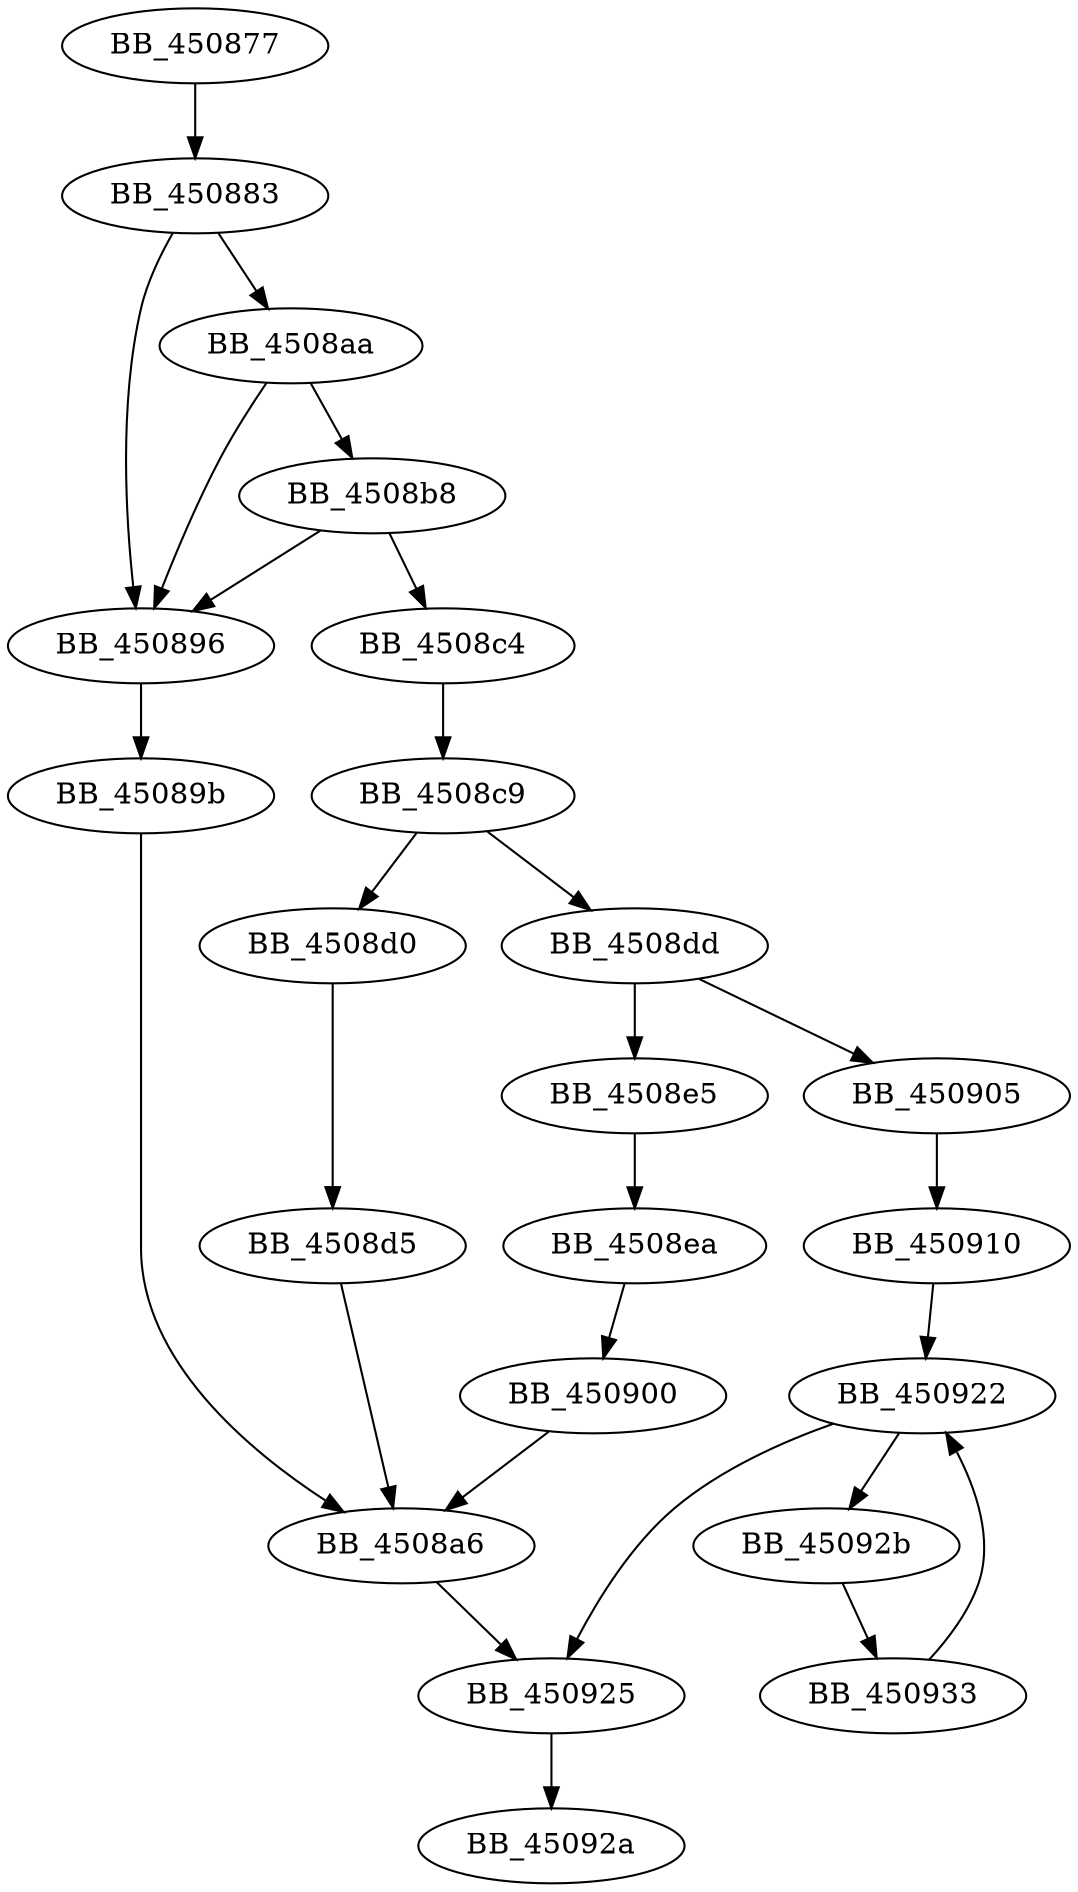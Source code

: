 DiGraph sub_450877{
BB_450877->BB_450883
BB_450883->BB_450896
BB_450883->BB_4508aa
BB_450896->BB_45089b
BB_45089b->BB_4508a6
BB_4508a6->BB_450925
BB_4508aa->BB_450896
BB_4508aa->BB_4508b8
BB_4508b8->BB_450896
BB_4508b8->BB_4508c4
BB_4508c4->BB_4508c9
BB_4508c9->BB_4508d0
BB_4508c9->BB_4508dd
BB_4508d0->BB_4508d5
BB_4508d5->BB_4508a6
BB_4508dd->BB_4508e5
BB_4508dd->BB_450905
BB_4508e5->BB_4508ea
BB_4508ea->BB_450900
BB_450900->BB_4508a6
BB_450905->BB_450910
BB_450910->BB_450922
BB_450922->BB_450925
BB_450922->BB_45092b
BB_450925->BB_45092a
BB_45092b->BB_450933
BB_450933->BB_450922
}
